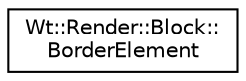 digraph "Graphical Class Hierarchy"
{
 // LATEX_PDF_SIZE
  edge [fontname="Helvetica",fontsize="10",labelfontname="Helvetica",labelfontsize="10"];
  node [fontname="Helvetica",fontsize="10",shape=record];
  rankdir="LR";
  Node0 [label="Wt::Render::Block::\lBorderElement",height=0.2,width=0.4,color="black", fillcolor="white", style="filled",URL="$structWt_1_1Render_1_1Block_1_1BorderElement.html",tooltip=" "];
}
